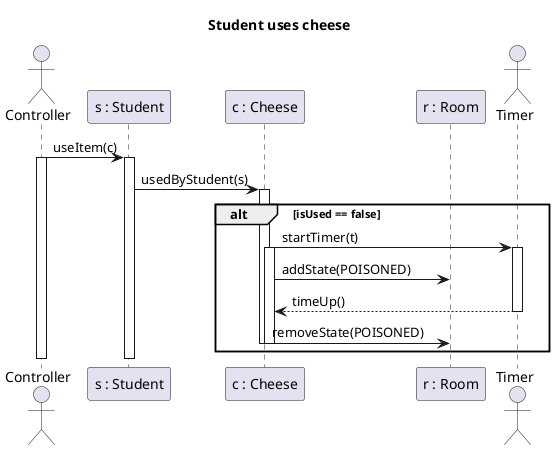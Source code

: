 @startuml Student uses cheese
title Student uses cheese

actor Controller as C
participant "s : Student" as s
participant "c : Cheese" as c
participant "r : Room" as r
actor Timer as t

C -> s : useItem(c)
Activate C
Activate s
s -> c : usedByStudent(s)
Activate c
alt isUsed == false
    c -> t : startTimer(t)
    Activate t
    Activate c 
    c -> r : addState(POISONED)
    t --> c : timeUp()
    Deactivate t
    c -> r : removeState(POISONED)
    Deactivate c
    Deactivate c
end
Deactivate s
Deactivate C

@enduml
